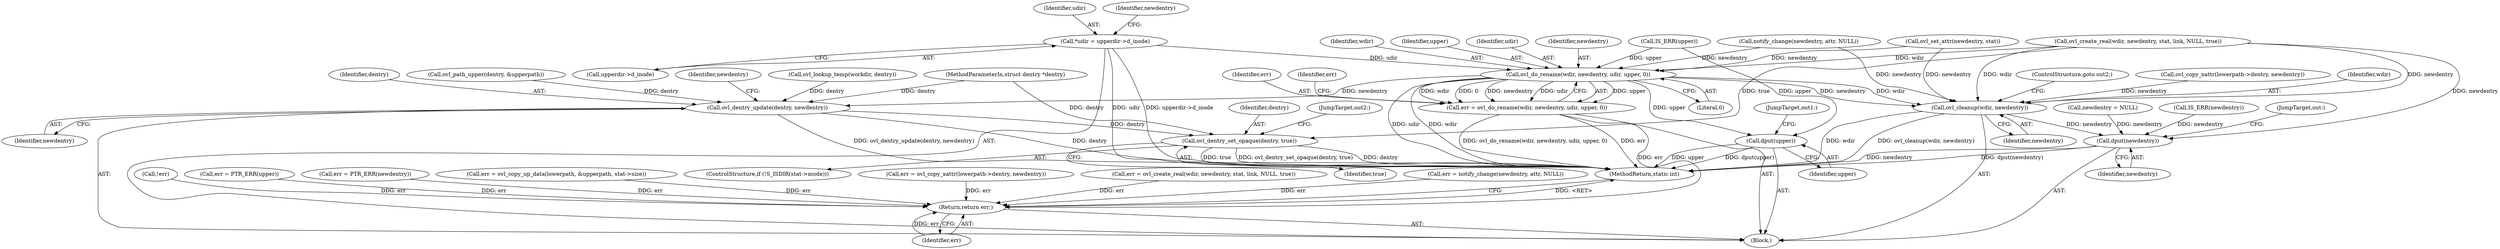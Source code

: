 digraph "0_linux_ab79efab0a0ba01a74df782eb7fa44b044dae8b5@pointer" {
"1000118" [label="(Call,*udir = upperdir->d_inode)"];
"1000274" [label="(Call,ovl_do_rename(wdir, newdentry, udir, upper, 0))"];
"1000272" [label="(Call,err = ovl_do_rename(wdir, newdentry, udir, upper, 0))"];
"1000305" [label="(Return,return err;)"];
"1000283" [label="(Call,ovl_dentry_update(dentry, newdentry))"];
"1000295" [label="(Call,ovl_dentry_set_opaque(dentry, true))"];
"1000299" [label="(Call,dput(upper))"];
"1000308" [label="(Call,ovl_cleanup(wdir, newdentry))"];
"1000302" [label="(Call,dput(newdentry))"];
"1000285" [label="(Identifier,newdentry)"];
"1000284" [label="(Identifier,dentry)"];
"1000110" [label="(Block,)"];
"1000304" [label="(JumpTarget,out:)"];
"1000202" [label="(Call,ovl_path_upper(dentry, &upperpath))"];
"1000170" [label="(Call,IS_ERR(upper))"];
"1000277" [label="(Identifier,udir)"];
"1000311" [label="(ControlStructure,goto out2;)"];
"1000178" [label="(Call,err = ovl_create_real(wdir, newdentry, stat, link, NULL, true))"];
"1000273" [label="(Identifier,err)"];
"1000283" [label="(Call,ovl_dentry_update(dentry, newdentry))"];
"1000276" [label="(Identifier,newdentry)"];
"1000305" [label="(Return,return err;)"];
"1000119" [label="(Identifier,udir)"];
"1000281" [label="(Identifier,err)"];
"1000275" [label="(Identifier,wdir)"];
"1000299" [label="(Call,dput(upper))"];
"1000278" [label="(Identifier,upper)"];
"1000306" [label="(Identifier,err)"];
"1000303" [label="(Identifier,newdentry)"];
"1000289" [label="(ControlStructure,if (!S_ISDIR(stat->mode)))"];
"1000256" [label="(Call,err = notify_change(newdentry, attr, NULL))"];
"1000297" [label="(Identifier,true)"];
"1000118" [label="(Call,*udir = upperdir->d_inode)"];
"1000231" [label="(Call,ovl_copy_xattr(lowerpath->dentry, newdentry))"];
"1000302" [label="(Call,dput(newdentry))"];
"1000120" [label="(Call,upperdir->d_inode)"];
"1000279" [label="(Literal,0)"];
"1000248" [label="(Call,ovl_set_attr(newdentry, stat))"];
"1000308" [label="(Call,ovl_cleanup(wdir, newdentry))"];
"1000287" [label="(Identifier,newdentry)"];
"1000296" [label="(Identifier,dentry)"];
"1000301" [label="(JumpTarget,out1:)"];
"1000300" [label="(Identifier,upper)"];
"1000140" [label="(Call,ovl_lookup_temp(workdir, dentry))"];
"1000272" [label="(Call,err = ovl_do_rename(wdir, newdentry, udir, upper, 0))"];
"1000253" [label="(Call,!err)"];
"1000165" [label="(Call,err = PTR_ERR(upper))"];
"1000105" [label="(MethodParameterIn,struct dentry *dentry)"];
"1000309" [label="(Identifier,wdir)"];
"1000286" [label="(Call,newdentry = NULL)"];
"1000217" [label="(Call,err = ovl_copy_up_data(lowerpath, &upperpath, stat->size))"];
"1000143" [label="(Call,err = PTR_ERR(newdentry))"];
"1000295" [label="(Call,ovl_dentry_set_opaque(dentry, true))"];
"1000180" [label="(Call,ovl_create_real(wdir, newdentry, stat, link, NULL, true))"];
"1000125" [label="(Identifier,newdentry)"];
"1000229" [label="(Call,err = ovl_copy_xattr(lowerpath->dentry, newdentry))"];
"1000312" [label="(MethodReturn,static int)"];
"1000310" [label="(Identifier,newdentry)"];
"1000298" [label="(JumpTarget,out2:)"];
"1000274" [label="(Call,ovl_do_rename(wdir, newdentry, udir, upper, 0))"];
"1000258" [label="(Call,notify_change(newdentry, attr, NULL))"];
"1000148" [label="(Call,IS_ERR(newdentry))"];
"1000118" -> "1000110"  [label="AST: "];
"1000118" -> "1000120"  [label="CFG: "];
"1000119" -> "1000118"  [label="AST: "];
"1000120" -> "1000118"  [label="AST: "];
"1000125" -> "1000118"  [label="CFG: "];
"1000118" -> "1000312"  [label="DDG: upperdir->d_inode"];
"1000118" -> "1000312"  [label="DDG: udir"];
"1000118" -> "1000274"  [label="DDG: udir"];
"1000274" -> "1000272"  [label="AST: "];
"1000274" -> "1000279"  [label="CFG: "];
"1000275" -> "1000274"  [label="AST: "];
"1000276" -> "1000274"  [label="AST: "];
"1000277" -> "1000274"  [label="AST: "];
"1000278" -> "1000274"  [label="AST: "];
"1000279" -> "1000274"  [label="AST: "];
"1000272" -> "1000274"  [label="CFG: "];
"1000274" -> "1000312"  [label="DDG: wdir"];
"1000274" -> "1000312"  [label="DDG: udir"];
"1000274" -> "1000272"  [label="DDG: upper"];
"1000274" -> "1000272"  [label="DDG: wdir"];
"1000274" -> "1000272"  [label="DDG: 0"];
"1000274" -> "1000272"  [label="DDG: newdentry"];
"1000274" -> "1000272"  [label="DDG: udir"];
"1000180" -> "1000274"  [label="DDG: wdir"];
"1000258" -> "1000274"  [label="DDG: newdentry"];
"1000248" -> "1000274"  [label="DDG: newdentry"];
"1000170" -> "1000274"  [label="DDG: upper"];
"1000274" -> "1000283"  [label="DDG: newdentry"];
"1000274" -> "1000299"  [label="DDG: upper"];
"1000274" -> "1000308"  [label="DDG: wdir"];
"1000274" -> "1000308"  [label="DDG: newdentry"];
"1000272" -> "1000110"  [label="AST: "];
"1000273" -> "1000272"  [label="AST: "];
"1000281" -> "1000272"  [label="CFG: "];
"1000272" -> "1000312"  [label="DDG: ovl_do_rename(wdir, newdentry, udir, upper, 0)"];
"1000272" -> "1000312"  [label="DDG: err"];
"1000272" -> "1000305"  [label="DDG: err"];
"1000305" -> "1000110"  [label="AST: "];
"1000305" -> "1000306"  [label="CFG: "];
"1000306" -> "1000305"  [label="AST: "];
"1000312" -> "1000305"  [label="CFG: "];
"1000305" -> "1000312"  [label="DDG: <RET>"];
"1000306" -> "1000305"  [label="DDG: err"];
"1000178" -> "1000305"  [label="DDG: err"];
"1000253" -> "1000305"  [label="DDG: err"];
"1000165" -> "1000305"  [label="DDG: err"];
"1000143" -> "1000305"  [label="DDG: err"];
"1000217" -> "1000305"  [label="DDG: err"];
"1000229" -> "1000305"  [label="DDG: err"];
"1000256" -> "1000305"  [label="DDG: err"];
"1000283" -> "1000110"  [label="AST: "];
"1000283" -> "1000285"  [label="CFG: "];
"1000284" -> "1000283"  [label="AST: "];
"1000285" -> "1000283"  [label="AST: "];
"1000287" -> "1000283"  [label="CFG: "];
"1000283" -> "1000312"  [label="DDG: dentry"];
"1000283" -> "1000312"  [label="DDG: ovl_dentry_update(dentry, newdentry)"];
"1000140" -> "1000283"  [label="DDG: dentry"];
"1000202" -> "1000283"  [label="DDG: dentry"];
"1000105" -> "1000283"  [label="DDG: dentry"];
"1000283" -> "1000295"  [label="DDG: dentry"];
"1000295" -> "1000289"  [label="AST: "];
"1000295" -> "1000297"  [label="CFG: "];
"1000296" -> "1000295"  [label="AST: "];
"1000297" -> "1000295"  [label="AST: "];
"1000298" -> "1000295"  [label="CFG: "];
"1000295" -> "1000312"  [label="DDG: dentry"];
"1000295" -> "1000312"  [label="DDG: true"];
"1000295" -> "1000312"  [label="DDG: ovl_dentry_set_opaque(dentry, true)"];
"1000105" -> "1000295"  [label="DDG: dentry"];
"1000180" -> "1000295"  [label="DDG: true"];
"1000299" -> "1000110"  [label="AST: "];
"1000299" -> "1000300"  [label="CFG: "];
"1000300" -> "1000299"  [label="AST: "];
"1000301" -> "1000299"  [label="CFG: "];
"1000299" -> "1000312"  [label="DDG: dput(upper)"];
"1000299" -> "1000312"  [label="DDG: upper"];
"1000170" -> "1000299"  [label="DDG: upper"];
"1000308" -> "1000110"  [label="AST: "];
"1000308" -> "1000310"  [label="CFG: "];
"1000309" -> "1000308"  [label="AST: "];
"1000310" -> "1000308"  [label="AST: "];
"1000311" -> "1000308"  [label="CFG: "];
"1000308" -> "1000312"  [label="DDG: wdir"];
"1000308" -> "1000312"  [label="DDG: ovl_cleanup(wdir, newdentry)"];
"1000308" -> "1000302"  [label="DDG: newdentry"];
"1000180" -> "1000308"  [label="DDG: wdir"];
"1000180" -> "1000308"  [label="DDG: newdentry"];
"1000258" -> "1000308"  [label="DDG: newdentry"];
"1000231" -> "1000308"  [label="DDG: newdentry"];
"1000248" -> "1000308"  [label="DDG: newdentry"];
"1000302" -> "1000110"  [label="AST: "];
"1000302" -> "1000303"  [label="CFG: "];
"1000303" -> "1000302"  [label="AST: "];
"1000304" -> "1000302"  [label="CFG: "];
"1000302" -> "1000312"  [label="DDG: newdentry"];
"1000302" -> "1000312"  [label="DDG: dput(newdentry)"];
"1000286" -> "1000302"  [label="DDG: newdentry"];
"1000148" -> "1000302"  [label="DDG: newdentry"];
"1000180" -> "1000302"  [label="DDG: newdentry"];
}
